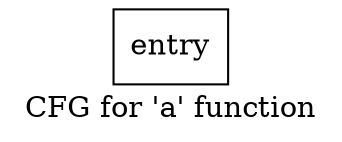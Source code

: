 digraph "CFG for 'a' function" {
	label="CFG for 'a' function";

	Node0xccbed0 [shape=record,label="{entry}"];
}
